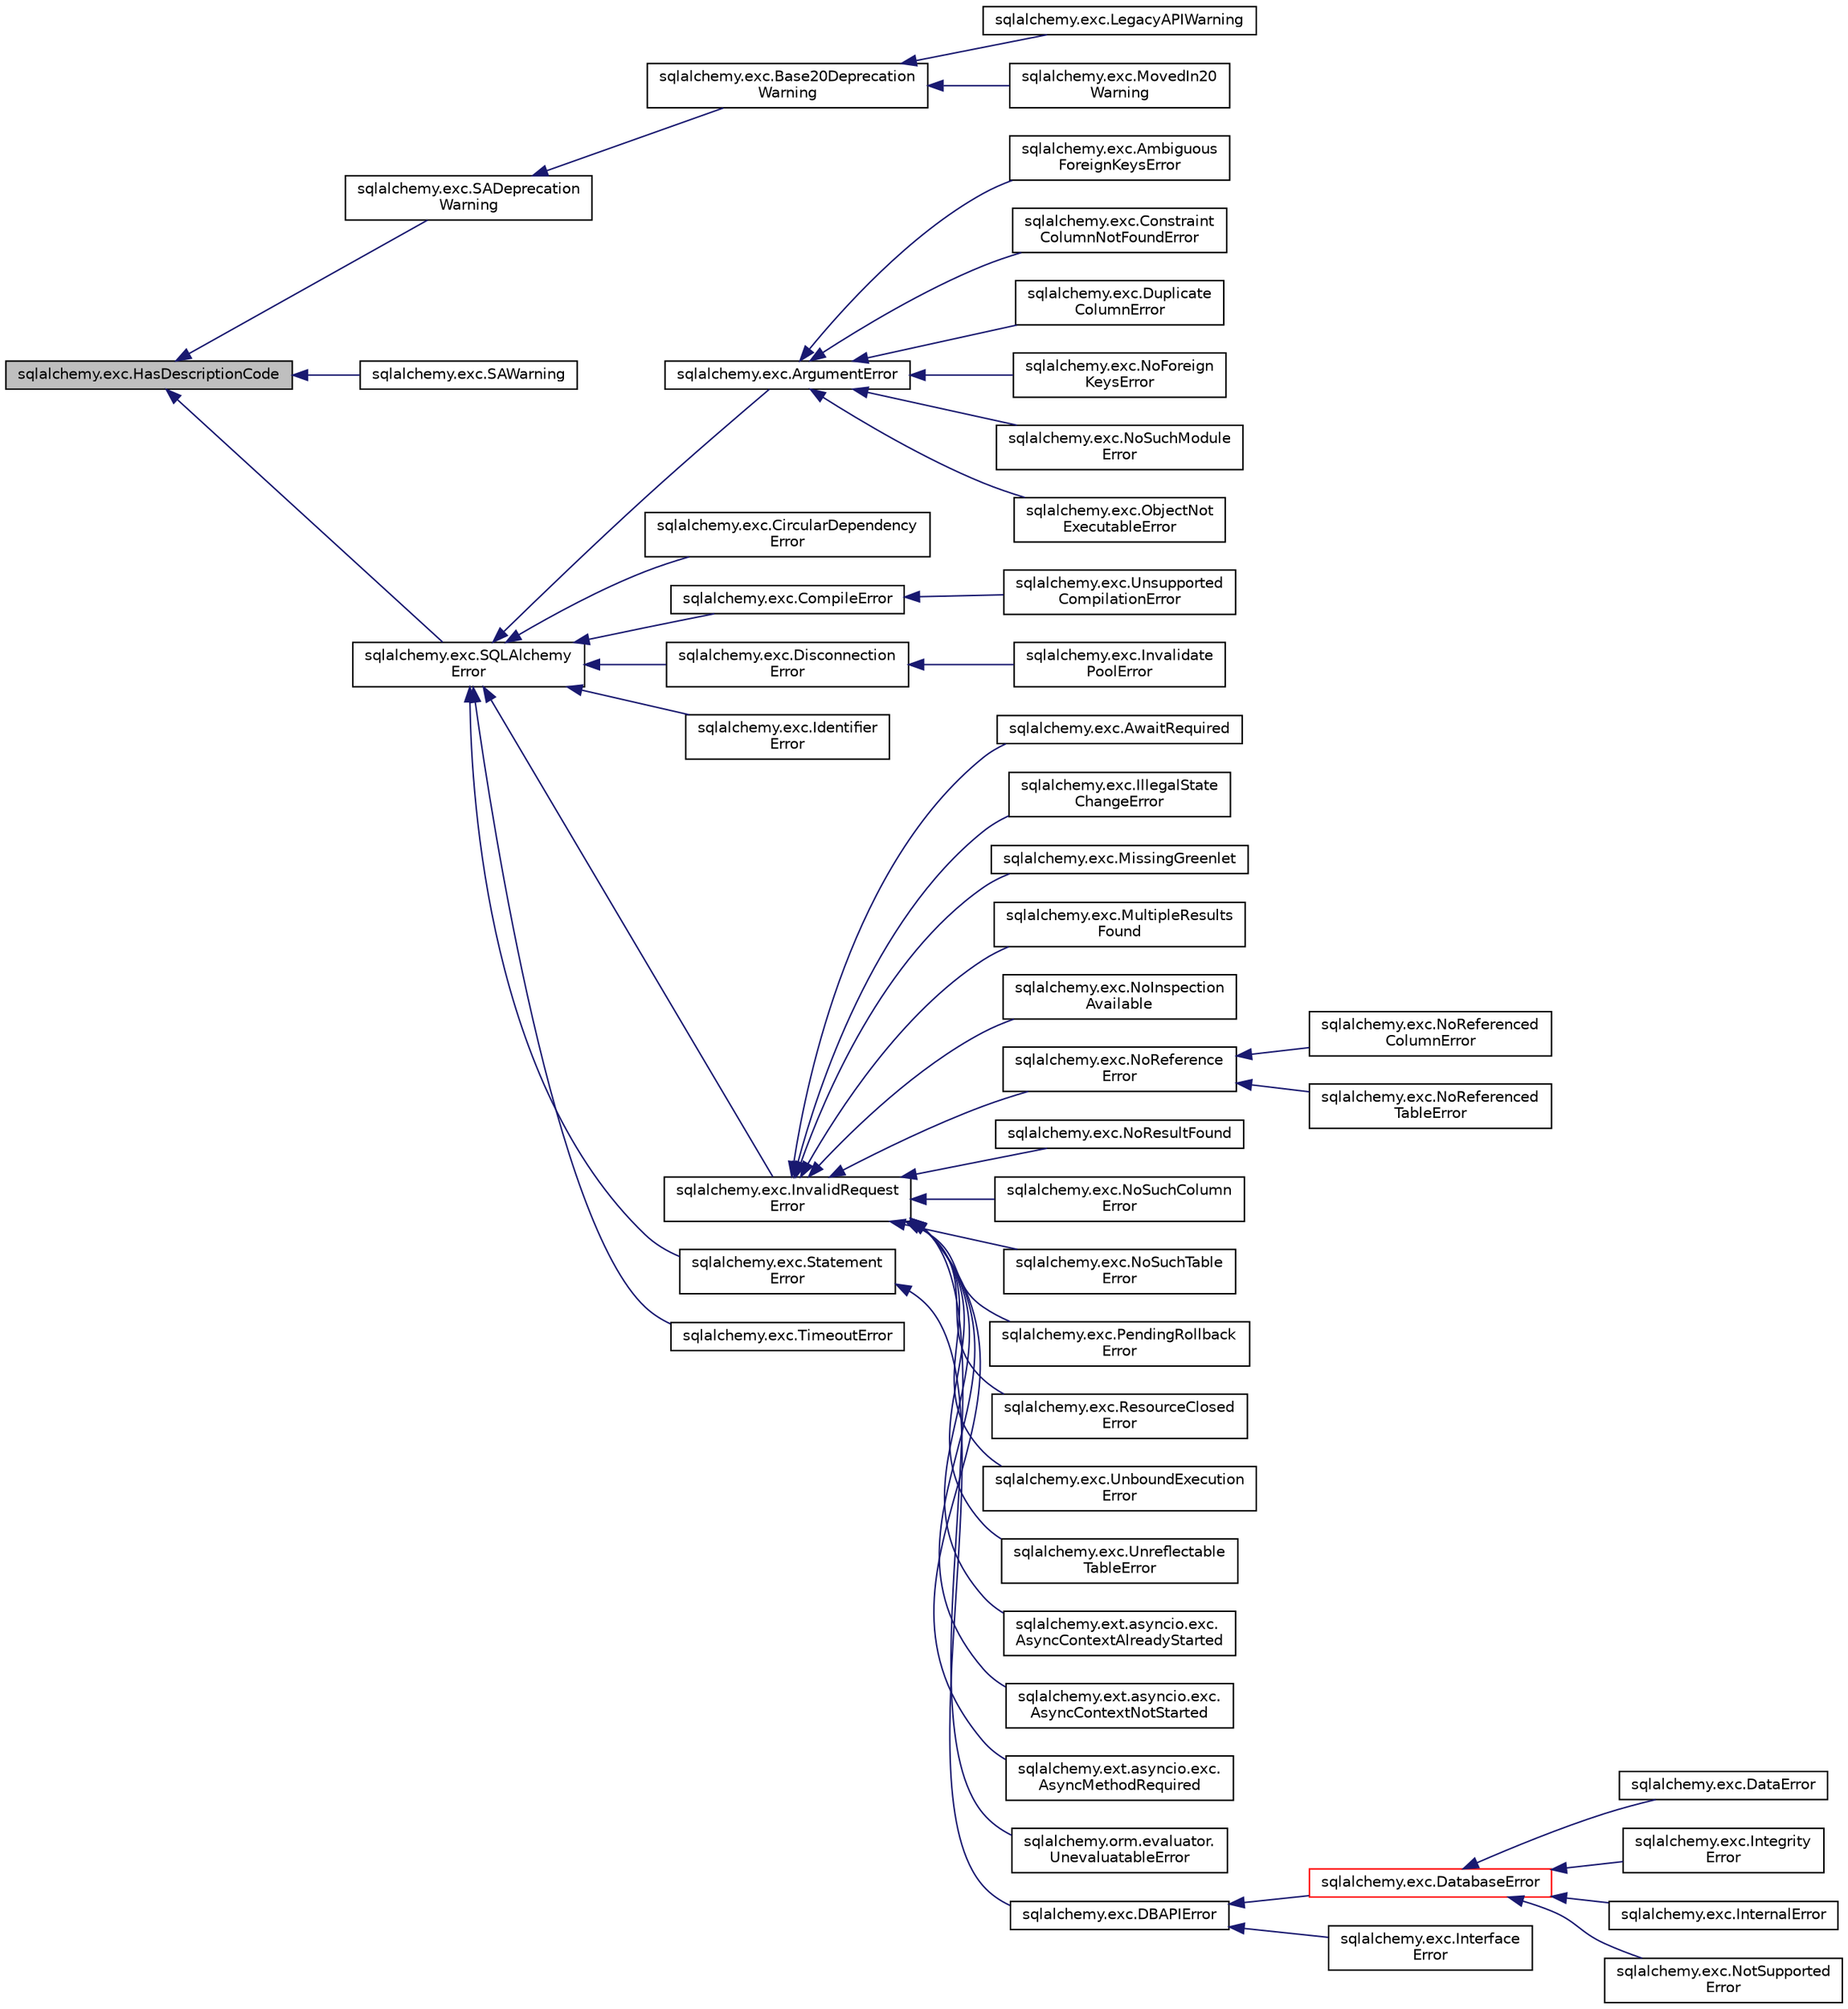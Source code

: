 digraph "sqlalchemy.exc.HasDescriptionCode"
{
 // LATEX_PDF_SIZE
  edge [fontname="Helvetica",fontsize="10",labelfontname="Helvetica",labelfontsize="10"];
  node [fontname="Helvetica",fontsize="10",shape=record];
  rankdir="LR";
  Node1 [label="sqlalchemy.exc.HasDescriptionCode",height=0.2,width=0.4,color="black", fillcolor="grey75", style="filled", fontcolor="black",tooltip=" "];
  Node1 -> Node2 [dir="back",color="midnightblue",fontsize="10",style="solid",fontname="Helvetica"];
  Node2 [label="sqlalchemy.exc.SADeprecation\lWarning",height=0.2,width=0.4,color="black", fillcolor="white", style="filled",URL="$classsqlalchemy_1_1exc_1_1SADeprecationWarning.html",tooltip=" "];
  Node2 -> Node3 [dir="back",color="midnightblue",fontsize="10",style="solid",fontname="Helvetica"];
  Node3 [label="sqlalchemy.exc.Base20Deprecation\lWarning",height=0.2,width=0.4,color="black", fillcolor="white", style="filled",URL="$classsqlalchemy_1_1exc_1_1Base20DeprecationWarning.html",tooltip=" "];
  Node3 -> Node4 [dir="back",color="midnightblue",fontsize="10",style="solid",fontname="Helvetica"];
  Node4 [label="sqlalchemy.exc.LegacyAPIWarning",height=0.2,width=0.4,color="black", fillcolor="white", style="filled",URL="$classsqlalchemy_1_1exc_1_1LegacyAPIWarning.html",tooltip=" "];
  Node3 -> Node5 [dir="back",color="midnightblue",fontsize="10",style="solid",fontname="Helvetica"];
  Node5 [label="sqlalchemy.exc.MovedIn20\lWarning",height=0.2,width=0.4,color="black", fillcolor="white", style="filled",URL="$classsqlalchemy_1_1exc_1_1MovedIn20Warning.html",tooltip=" "];
  Node1 -> Node6 [dir="back",color="midnightblue",fontsize="10",style="solid",fontname="Helvetica"];
  Node6 [label="sqlalchemy.exc.SAWarning",height=0.2,width=0.4,color="black", fillcolor="white", style="filled",URL="$classsqlalchemy_1_1exc_1_1SAWarning.html",tooltip=" "];
  Node1 -> Node7 [dir="back",color="midnightblue",fontsize="10",style="solid",fontname="Helvetica"];
  Node7 [label="sqlalchemy.exc.SQLAlchemy\lError",height=0.2,width=0.4,color="black", fillcolor="white", style="filled",URL="$classsqlalchemy_1_1exc_1_1SQLAlchemyError.html",tooltip=" "];
  Node7 -> Node8 [dir="back",color="midnightblue",fontsize="10",style="solid",fontname="Helvetica"];
  Node8 [label="sqlalchemy.exc.ArgumentError",height=0.2,width=0.4,color="black", fillcolor="white", style="filled",URL="$classsqlalchemy_1_1exc_1_1ArgumentError.html",tooltip=" "];
  Node8 -> Node9 [dir="back",color="midnightblue",fontsize="10",style="solid",fontname="Helvetica"];
  Node9 [label="sqlalchemy.exc.Ambiguous\lForeignKeysError",height=0.2,width=0.4,color="black", fillcolor="white", style="filled",URL="$classsqlalchemy_1_1exc_1_1AmbiguousForeignKeysError.html",tooltip=" "];
  Node8 -> Node10 [dir="back",color="midnightblue",fontsize="10",style="solid",fontname="Helvetica"];
  Node10 [label="sqlalchemy.exc.Constraint\lColumnNotFoundError",height=0.2,width=0.4,color="black", fillcolor="white", style="filled",URL="$classsqlalchemy_1_1exc_1_1ConstraintColumnNotFoundError.html",tooltip=" "];
  Node8 -> Node11 [dir="back",color="midnightblue",fontsize="10",style="solid",fontname="Helvetica"];
  Node11 [label="sqlalchemy.exc.Duplicate\lColumnError",height=0.2,width=0.4,color="black", fillcolor="white", style="filled",URL="$classsqlalchemy_1_1exc_1_1DuplicateColumnError.html",tooltip=" "];
  Node8 -> Node12 [dir="back",color="midnightblue",fontsize="10",style="solid",fontname="Helvetica"];
  Node12 [label="sqlalchemy.exc.NoForeign\lKeysError",height=0.2,width=0.4,color="black", fillcolor="white", style="filled",URL="$classsqlalchemy_1_1exc_1_1NoForeignKeysError.html",tooltip=" "];
  Node8 -> Node13 [dir="back",color="midnightblue",fontsize="10",style="solid",fontname="Helvetica"];
  Node13 [label="sqlalchemy.exc.NoSuchModule\lError",height=0.2,width=0.4,color="black", fillcolor="white", style="filled",URL="$classsqlalchemy_1_1exc_1_1NoSuchModuleError.html",tooltip=" "];
  Node8 -> Node14 [dir="back",color="midnightblue",fontsize="10",style="solid",fontname="Helvetica"];
  Node14 [label="sqlalchemy.exc.ObjectNot\lExecutableError",height=0.2,width=0.4,color="black", fillcolor="white", style="filled",URL="$classsqlalchemy_1_1exc_1_1ObjectNotExecutableError.html",tooltip=" "];
  Node7 -> Node15 [dir="back",color="midnightblue",fontsize="10",style="solid",fontname="Helvetica"];
  Node15 [label="sqlalchemy.exc.CircularDependency\lError",height=0.2,width=0.4,color="black", fillcolor="white", style="filled",URL="$classsqlalchemy_1_1exc_1_1CircularDependencyError.html",tooltip=" "];
  Node7 -> Node16 [dir="back",color="midnightblue",fontsize="10",style="solid",fontname="Helvetica"];
  Node16 [label="sqlalchemy.exc.CompileError",height=0.2,width=0.4,color="black", fillcolor="white", style="filled",URL="$classsqlalchemy_1_1exc_1_1CompileError.html",tooltip=" "];
  Node16 -> Node17 [dir="back",color="midnightblue",fontsize="10",style="solid",fontname="Helvetica"];
  Node17 [label="sqlalchemy.exc.Unsupported\lCompilationError",height=0.2,width=0.4,color="black", fillcolor="white", style="filled",URL="$classsqlalchemy_1_1exc_1_1UnsupportedCompilationError.html",tooltip=" "];
  Node7 -> Node18 [dir="back",color="midnightblue",fontsize="10",style="solid",fontname="Helvetica"];
  Node18 [label="sqlalchemy.exc.Disconnection\lError",height=0.2,width=0.4,color="black", fillcolor="white", style="filled",URL="$classsqlalchemy_1_1exc_1_1DisconnectionError.html",tooltip=" "];
  Node18 -> Node19 [dir="back",color="midnightblue",fontsize="10",style="solid",fontname="Helvetica"];
  Node19 [label="sqlalchemy.exc.Invalidate\lPoolError",height=0.2,width=0.4,color="black", fillcolor="white", style="filled",URL="$classsqlalchemy_1_1exc_1_1InvalidatePoolError.html",tooltip=" "];
  Node7 -> Node20 [dir="back",color="midnightblue",fontsize="10",style="solid",fontname="Helvetica"];
  Node20 [label="sqlalchemy.exc.Identifier\lError",height=0.2,width=0.4,color="black", fillcolor="white", style="filled",URL="$classsqlalchemy_1_1exc_1_1IdentifierError.html",tooltip=" "];
  Node7 -> Node21 [dir="back",color="midnightblue",fontsize="10",style="solid",fontname="Helvetica"];
  Node21 [label="sqlalchemy.exc.InvalidRequest\lError",height=0.2,width=0.4,color="black", fillcolor="white", style="filled",URL="$classsqlalchemy_1_1exc_1_1InvalidRequestError.html",tooltip=" "];
  Node21 -> Node22 [dir="back",color="midnightblue",fontsize="10",style="solid",fontname="Helvetica"];
  Node22 [label="sqlalchemy.exc.AwaitRequired",height=0.2,width=0.4,color="black", fillcolor="white", style="filled",URL="$classsqlalchemy_1_1exc_1_1AwaitRequired.html",tooltip=" "];
  Node21 -> Node23 [dir="back",color="midnightblue",fontsize="10",style="solid",fontname="Helvetica"];
  Node23 [label="sqlalchemy.exc.IllegalState\lChangeError",height=0.2,width=0.4,color="black", fillcolor="white", style="filled",URL="$classsqlalchemy_1_1exc_1_1IllegalStateChangeError.html",tooltip=" "];
  Node21 -> Node24 [dir="back",color="midnightblue",fontsize="10",style="solid",fontname="Helvetica"];
  Node24 [label="sqlalchemy.exc.MissingGreenlet",height=0.2,width=0.4,color="black", fillcolor="white", style="filled",URL="$classsqlalchemy_1_1exc_1_1MissingGreenlet.html",tooltip=" "];
  Node21 -> Node25 [dir="back",color="midnightblue",fontsize="10",style="solid",fontname="Helvetica"];
  Node25 [label="sqlalchemy.exc.MultipleResults\lFound",height=0.2,width=0.4,color="black", fillcolor="white", style="filled",URL="$classsqlalchemy_1_1exc_1_1MultipleResultsFound.html",tooltip=" "];
  Node21 -> Node26 [dir="back",color="midnightblue",fontsize="10",style="solid",fontname="Helvetica"];
  Node26 [label="sqlalchemy.exc.NoInspection\lAvailable",height=0.2,width=0.4,color="black", fillcolor="white", style="filled",URL="$classsqlalchemy_1_1exc_1_1NoInspectionAvailable.html",tooltip=" "];
  Node21 -> Node27 [dir="back",color="midnightblue",fontsize="10",style="solid",fontname="Helvetica"];
  Node27 [label="sqlalchemy.exc.NoReference\lError",height=0.2,width=0.4,color="black", fillcolor="white", style="filled",URL="$classsqlalchemy_1_1exc_1_1NoReferenceError.html",tooltip=" "];
  Node27 -> Node28 [dir="back",color="midnightblue",fontsize="10",style="solid",fontname="Helvetica"];
  Node28 [label="sqlalchemy.exc.NoReferenced\lColumnError",height=0.2,width=0.4,color="black", fillcolor="white", style="filled",URL="$classsqlalchemy_1_1exc_1_1NoReferencedColumnError.html",tooltip=" "];
  Node27 -> Node29 [dir="back",color="midnightblue",fontsize="10",style="solid",fontname="Helvetica"];
  Node29 [label="sqlalchemy.exc.NoReferenced\lTableError",height=0.2,width=0.4,color="black", fillcolor="white", style="filled",URL="$classsqlalchemy_1_1exc_1_1NoReferencedTableError.html",tooltip=" "];
  Node21 -> Node30 [dir="back",color="midnightblue",fontsize="10",style="solid",fontname="Helvetica"];
  Node30 [label="sqlalchemy.exc.NoResultFound",height=0.2,width=0.4,color="black", fillcolor="white", style="filled",URL="$classsqlalchemy_1_1exc_1_1NoResultFound.html",tooltip=" "];
  Node21 -> Node31 [dir="back",color="midnightblue",fontsize="10",style="solid",fontname="Helvetica"];
  Node31 [label="sqlalchemy.exc.NoSuchColumn\lError",height=0.2,width=0.4,color="black", fillcolor="white", style="filled",URL="$classsqlalchemy_1_1exc_1_1NoSuchColumnError.html",tooltip=" "];
  Node21 -> Node32 [dir="back",color="midnightblue",fontsize="10",style="solid",fontname="Helvetica"];
  Node32 [label="sqlalchemy.exc.NoSuchTable\lError",height=0.2,width=0.4,color="black", fillcolor="white", style="filled",URL="$classsqlalchemy_1_1exc_1_1NoSuchTableError.html",tooltip=" "];
  Node21 -> Node33 [dir="back",color="midnightblue",fontsize="10",style="solid",fontname="Helvetica"];
  Node33 [label="sqlalchemy.exc.PendingRollback\lError",height=0.2,width=0.4,color="black", fillcolor="white", style="filled",URL="$classsqlalchemy_1_1exc_1_1PendingRollbackError.html",tooltip=" "];
  Node21 -> Node34 [dir="back",color="midnightblue",fontsize="10",style="solid",fontname="Helvetica"];
  Node34 [label="sqlalchemy.exc.ResourceClosed\lError",height=0.2,width=0.4,color="black", fillcolor="white", style="filled",URL="$classsqlalchemy_1_1exc_1_1ResourceClosedError.html",tooltip=" "];
  Node21 -> Node35 [dir="back",color="midnightblue",fontsize="10",style="solid",fontname="Helvetica"];
  Node35 [label="sqlalchemy.exc.UnboundExecution\lError",height=0.2,width=0.4,color="black", fillcolor="white", style="filled",URL="$classsqlalchemy_1_1exc_1_1UnboundExecutionError.html",tooltip=" "];
  Node21 -> Node36 [dir="back",color="midnightblue",fontsize="10",style="solid",fontname="Helvetica"];
  Node36 [label="sqlalchemy.exc.Unreflectable\lTableError",height=0.2,width=0.4,color="black", fillcolor="white", style="filled",URL="$classsqlalchemy_1_1exc_1_1UnreflectableTableError.html",tooltip=" "];
  Node21 -> Node37 [dir="back",color="midnightblue",fontsize="10",style="solid",fontname="Helvetica"];
  Node37 [label="sqlalchemy.ext.asyncio.exc.\lAsyncContextAlreadyStarted",height=0.2,width=0.4,color="black", fillcolor="white", style="filled",URL="$classsqlalchemy_1_1ext_1_1asyncio_1_1exc_1_1AsyncContextAlreadyStarted.html",tooltip=" "];
  Node21 -> Node38 [dir="back",color="midnightblue",fontsize="10",style="solid",fontname="Helvetica"];
  Node38 [label="sqlalchemy.ext.asyncio.exc.\lAsyncContextNotStarted",height=0.2,width=0.4,color="black", fillcolor="white", style="filled",URL="$classsqlalchemy_1_1ext_1_1asyncio_1_1exc_1_1AsyncContextNotStarted.html",tooltip=" "];
  Node21 -> Node39 [dir="back",color="midnightblue",fontsize="10",style="solid",fontname="Helvetica"];
  Node39 [label="sqlalchemy.ext.asyncio.exc.\lAsyncMethodRequired",height=0.2,width=0.4,color="black", fillcolor="white", style="filled",URL="$classsqlalchemy_1_1ext_1_1asyncio_1_1exc_1_1AsyncMethodRequired.html",tooltip=" "];
  Node21 -> Node40 [dir="back",color="midnightblue",fontsize="10",style="solid",fontname="Helvetica"];
  Node40 [label="sqlalchemy.orm.evaluator.\lUnevaluatableError",height=0.2,width=0.4,color="black", fillcolor="white", style="filled",URL="$classsqlalchemy_1_1orm_1_1evaluator_1_1UnevaluatableError.html",tooltip=" "];
  Node7 -> Node41 [dir="back",color="midnightblue",fontsize="10",style="solid",fontname="Helvetica"];
  Node41 [label="sqlalchemy.exc.Statement\lError",height=0.2,width=0.4,color="black", fillcolor="white", style="filled",URL="$classsqlalchemy_1_1exc_1_1StatementError.html",tooltip=" "];
  Node41 -> Node42 [dir="back",color="midnightblue",fontsize="10",style="solid",fontname="Helvetica"];
  Node42 [label="sqlalchemy.exc.DBAPIError",height=0.2,width=0.4,color="black", fillcolor="white", style="filled",URL="$classsqlalchemy_1_1exc_1_1DBAPIError.html",tooltip=" "];
  Node42 -> Node43 [dir="back",color="midnightblue",fontsize="10",style="solid",fontname="Helvetica"];
  Node43 [label="sqlalchemy.exc.DatabaseError",height=0.2,width=0.4,color="red", fillcolor="white", style="filled",URL="$classsqlalchemy_1_1exc_1_1DatabaseError.html",tooltip=" "];
  Node43 -> Node44 [dir="back",color="midnightblue",fontsize="10",style="solid",fontname="Helvetica"];
  Node44 [label="sqlalchemy.exc.DataError",height=0.2,width=0.4,color="black", fillcolor="white", style="filled",URL="$classsqlalchemy_1_1exc_1_1DataError.html",tooltip=" "];
  Node43 -> Node45 [dir="back",color="midnightblue",fontsize="10",style="solid",fontname="Helvetica"];
  Node45 [label="sqlalchemy.exc.Integrity\lError",height=0.2,width=0.4,color="black", fillcolor="white", style="filled",URL="$classsqlalchemy_1_1exc_1_1IntegrityError.html",tooltip=" "];
  Node43 -> Node46 [dir="back",color="midnightblue",fontsize="10",style="solid",fontname="Helvetica"];
  Node46 [label="sqlalchemy.exc.InternalError",height=0.2,width=0.4,color="black", fillcolor="white", style="filled",URL="$classsqlalchemy_1_1exc_1_1InternalError.html",tooltip=" "];
  Node43 -> Node47 [dir="back",color="midnightblue",fontsize="10",style="solid",fontname="Helvetica"];
  Node47 [label="sqlalchemy.exc.NotSupported\lError",height=0.2,width=0.4,color="black", fillcolor="white", style="filled",URL="$classsqlalchemy_1_1exc_1_1NotSupportedError.html",tooltip=" "];
  Node42 -> Node50 [dir="back",color="midnightblue",fontsize="10",style="solid",fontname="Helvetica"];
  Node50 [label="sqlalchemy.exc.Interface\lError",height=0.2,width=0.4,color="black", fillcolor="white", style="filled",URL="$classsqlalchemy_1_1exc_1_1InterfaceError.html",tooltip=" "];
  Node7 -> Node51 [dir="back",color="midnightblue",fontsize="10",style="solid",fontname="Helvetica"];
  Node51 [label="sqlalchemy.exc.TimeoutError",height=0.2,width=0.4,color="black", fillcolor="white", style="filled",URL="$classsqlalchemy_1_1exc_1_1TimeoutError.html",tooltip=" "];
}
